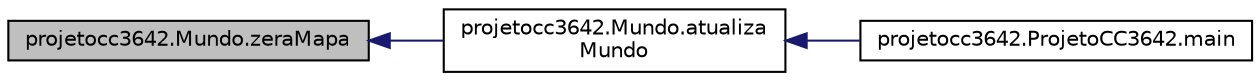 digraph "projetocc3642.Mundo.zeraMapa"
{
  edge [fontname="Helvetica",fontsize="10",labelfontname="Helvetica",labelfontsize="10"];
  node [fontname="Helvetica",fontsize="10",shape=record];
  rankdir="LR";
  Node29 [label="projetocc3642.Mundo.zeraMapa",height=0.2,width=0.4,color="black", fillcolor="grey75", style="filled", fontcolor="black"];
  Node29 -> Node30 [dir="back",color="midnightblue",fontsize="10",style="solid"];
  Node30 [label="projetocc3642.Mundo.atualiza\lMundo",height=0.2,width=0.4,color="black", fillcolor="white", style="filled",URL="$classprojetocc3642_1_1_mundo.html#aff6df0225783961a2e5ed24f7d6464bf",tooltip="Função que \"movimenta\" os veículos. "];
  Node30 -> Node31 [dir="back",color="midnightblue",fontsize="10",style="solid"];
  Node31 [label="projetocc3642.ProjetoCC3642.main",height=0.2,width=0.4,color="black", fillcolor="white", style="filled",URL="$classprojetocc3642_1_1_projeto_c_c3642.html#ae9791a0530e6a908cf4e930e109fba86",tooltip="O main do programa. "];
}
